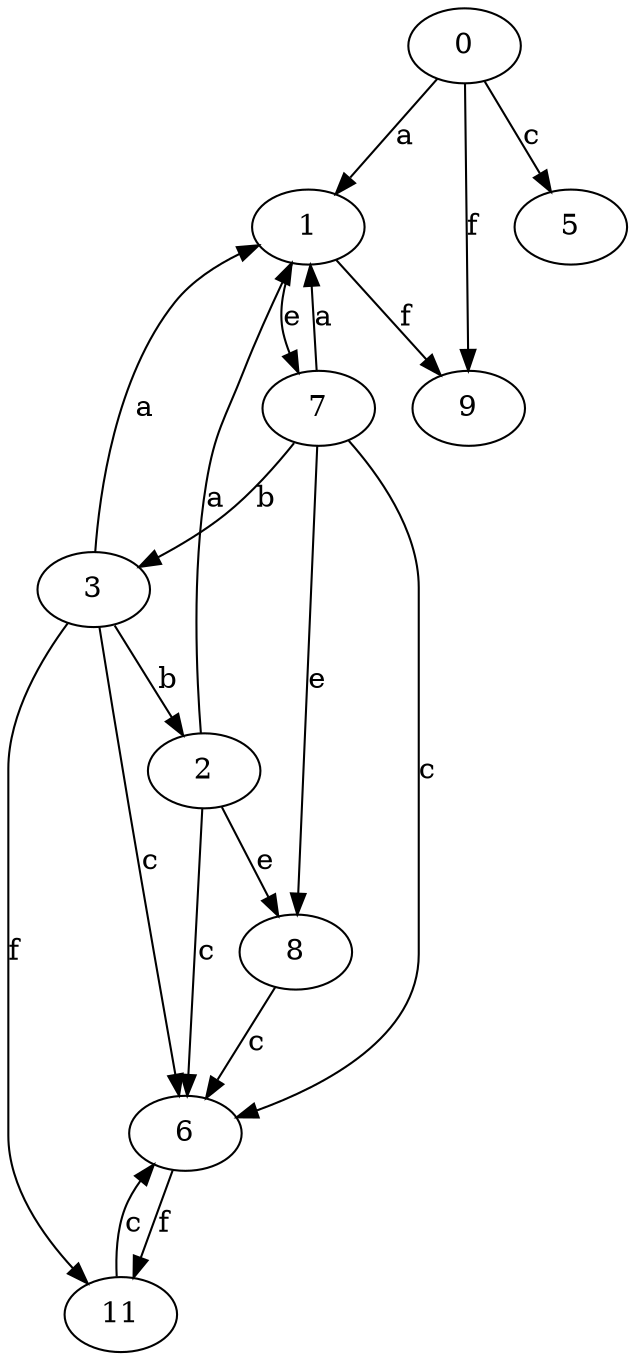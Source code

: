 strict digraph  {
1;
0;
2;
3;
5;
6;
7;
8;
9;
11;
1 -> 7  [label=e];
1 -> 9  [label=f];
0 -> 1  [label=a];
0 -> 5  [label=c];
0 -> 9  [label=f];
2 -> 1  [label=a];
2 -> 6  [label=c];
2 -> 8  [label=e];
3 -> 1  [label=a];
3 -> 2  [label=b];
3 -> 6  [label=c];
3 -> 11  [label=f];
6 -> 11  [label=f];
7 -> 1  [label=a];
7 -> 3  [label=b];
7 -> 6  [label=c];
7 -> 8  [label=e];
8 -> 6  [label=c];
11 -> 6  [label=c];
}
